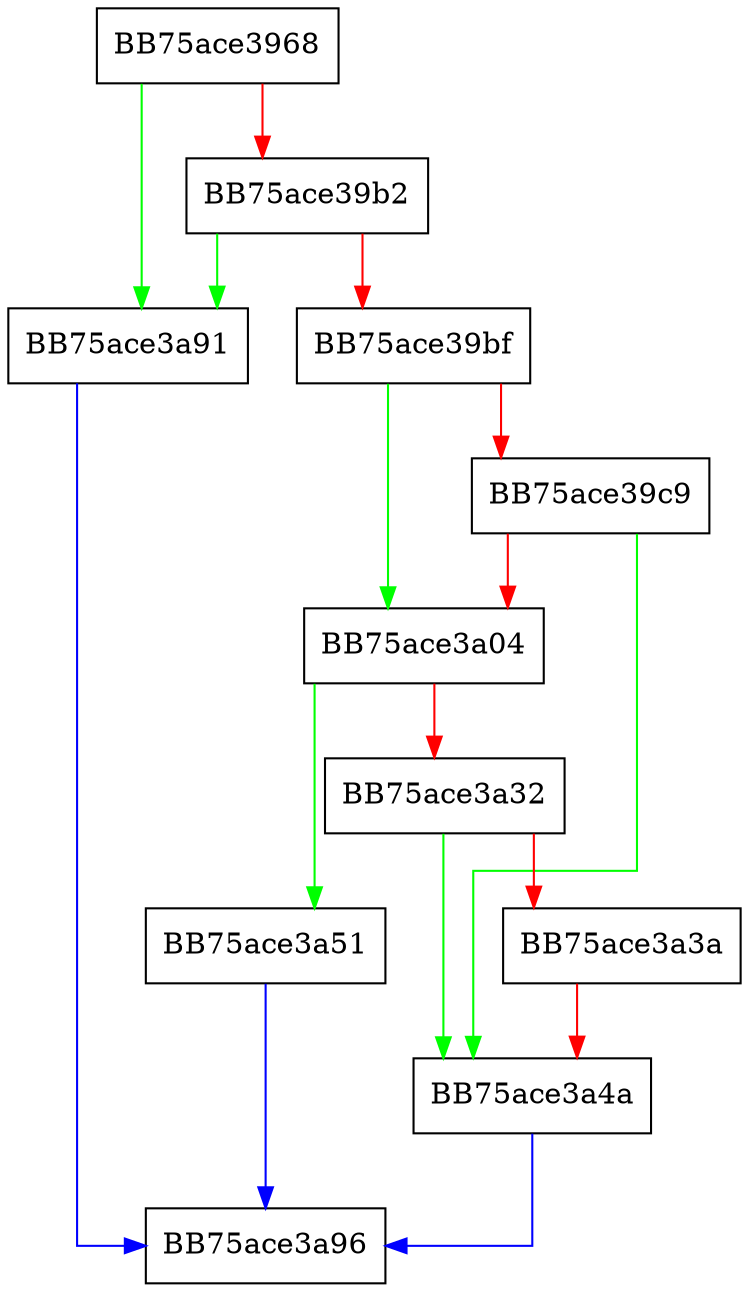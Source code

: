 digraph PFAC_DXInitUpdateRuntimeParams {
  node [shape="box"];
  graph [splines=ortho];
  BB75ace3968 -> BB75ace3a91 [color="green"];
  BB75ace3968 -> BB75ace39b2 [color="red"];
  BB75ace39b2 -> BB75ace3a91 [color="green"];
  BB75ace39b2 -> BB75ace39bf [color="red"];
  BB75ace39bf -> BB75ace3a04 [color="green"];
  BB75ace39bf -> BB75ace39c9 [color="red"];
  BB75ace39c9 -> BB75ace3a4a [color="green"];
  BB75ace39c9 -> BB75ace3a04 [color="red"];
  BB75ace3a04 -> BB75ace3a51 [color="green"];
  BB75ace3a04 -> BB75ace3a32 [color="red"];
  BB75ace3a32 -> BB75ace3a4a [color="green"];
  BB75ace3a32 -> BB75ace3a3a [color="red"];
  BB75ace3a3a -> BB75ace3a4a [color="red"];
  BB75ace3a4a -> BB75ace3a96 [color="blue"];
  BB75ace3a51 -> BB75ace3a96 [color="blue"];
  BB75ace3a91 -> BB75ace3a96 [color="blue"];
}